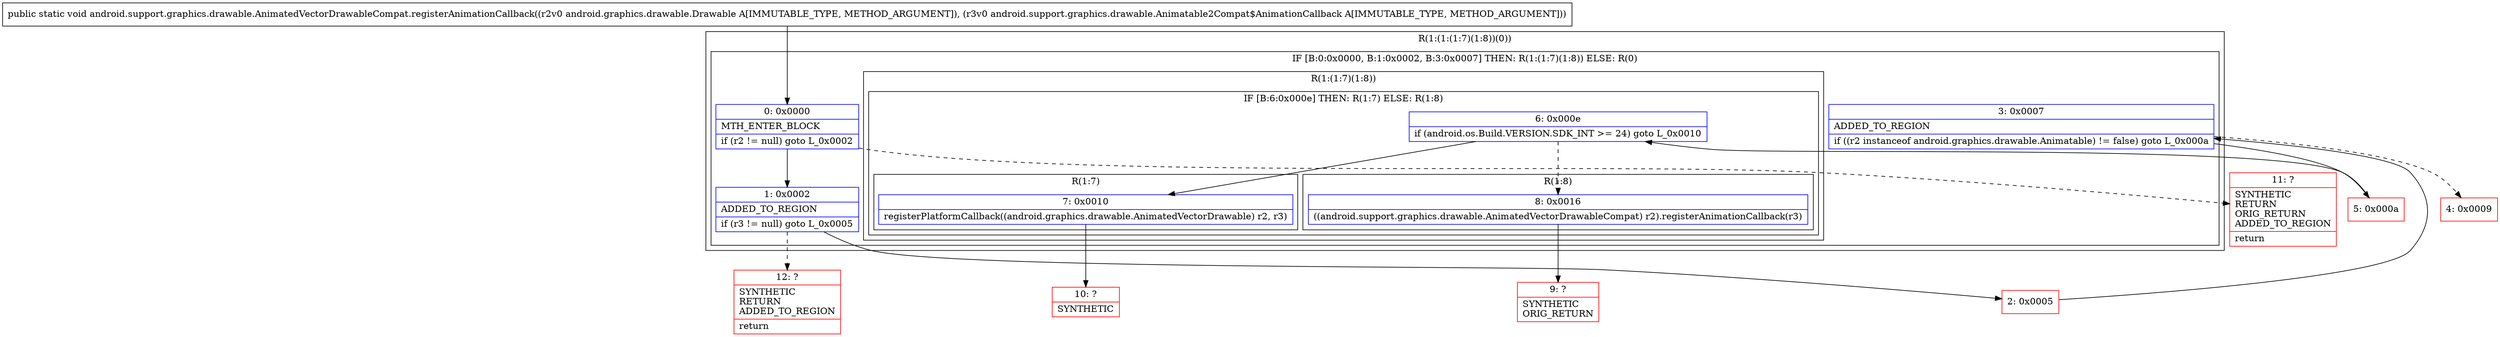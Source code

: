 digraph "CFG forandroid.support.graphics.drawable.AnimatedVectorDrawableCompat.registerAnimationCallback(Landroid\/graphics\/drawable\/Drawable;Landroid\/support\/graphics\/drawable\/Animatable2Compat$AnimationCallback;)V" {
subgraph cluster_Region_1665544507 {
label = "R(1:(1:(1:7)(1:8))(0))";
node [shape=record,color=blue];
subgraph cluster_IfRegion_876552217 {
label = "IF [B:0:0x0000, B:1:0x0002, B:3:0x0007] THEN: R(1:(1:7)(1:8)) ELSE: R(0)";
node [shape=record,color=blue];
Node_0 [shape=record,label="{0\:\ 0x0000|MTH_ENTER_BLOCK\l|if (r2 != null) goto L_0x0002\l}"];
Node_1 [shape=record,label="{1\:\ 0x0002|ADDED_TO_REGION\l|if (r3 != null) goto L_0x0005\l}"];
Node_3 [shape=record,label="{3\:\ 0x0007|ADDED_TO_REGION\l|if ((r2 instanceof android.graphics.drawable.Animatable) != false) goto L_0x000a\l}"];
subgraph cluster_Region_1718298166 {
label = "R(1:(1:7)(1:8))";
node [shape=record,color=blue];
subgraph cluster_IfRegion_1759180169 {
label = "IF [B:6:0x000e] THEN: R(1:7) ELSE: R(1:8)";
node [shape=record,color=blue];
Node_6 [shape=record,label="{6\:\ 0x000e|if (android.os.Build.VERSION.SDK_INT \>= 24) goto L_0x0010\l}"];
subgraph cluster_Region_986177088 {
label = "R(1:7)";
node [shape=record,color=blue];
Node_7 [shape=record,label="{7\:\ 0x0010|registerPlatformCallback((android.graphics.drawable.AnimatedVectorDrawable) r2, r3)\l}"];
}
subgraph cluster_Region_1999970025 {
label = "R(1:8)";
node [shape=record,color=blue];
Node_8 [shape=record,label="{8\:\ 0x0016|((android.support.graphics.drawable.AnimatedVectorDrawableCompat) r2).registerAnimationCallback(r3)\l}"];
}
}
}
subgraph cluster_Region_1221647535 {
label = "R(0)";
node [shape=record,color=blue];
}
}
}
Node_2 [shape=record,color=red,label="{2\:\ 0x0005}"];
Node_4 [shape=record,color=red,label="{4\:\ 0x0009}"];
Node_5 [shape=record,color=red,label="{5\:\ 0x000a}"];
Node_9 [shape=record,color=red,label="{9\:\ ?|SYNTHETIC\lORIG_RETURN\l}"];
Node_10 [shape=record,color=red,label="{10\:\ ?|SYNTHETIC\l}"];
Node_11 [shape=record,color=red,label="{11\:\ ?|SYNTHETIC\lRETURN\lORIG_RETURN\lADDED_TO_REGION\l|return\l}"];
Node_12 [shape=record,color=red,label="{12\:\ ?|SYNTHETIC\lRETURN\lADDED_TO_REGION\l|return\l}"];
MethodNode[shape=record,label="{public static void android.support.graphics.drawable.AnimatedVectorDrawableCompat.registerAnimationCallback((r2v0 android.graphics.drawable.Drawable A[IMMUTABLE_TYPE, METHOD_ARGUMENT]), (r3v0 android.support.graphics.drawable.Animatable2Compat$AnimationCallback A[IMMUTABLE_TYPE, METHOD_ARGUMENT])) }"];
MethodNode -> Node_0;
Node_0 -> Node_1;
Node_0 -> Node_11[style=dashed];
Node_1 -> Node_2;
Node_1 -> Node_12[style=dashed];
Node_3 -> Node_4[style=dashed];
Node_3 -> Node_5;
Node_6 -> Node_7;
Node_6 -> Node_8[style=dashed];
Node_7 -> Node_10;
Node_8 -> Node_9;
Node_2 -> Node_3;
Node_5 -> Node_6;
}

